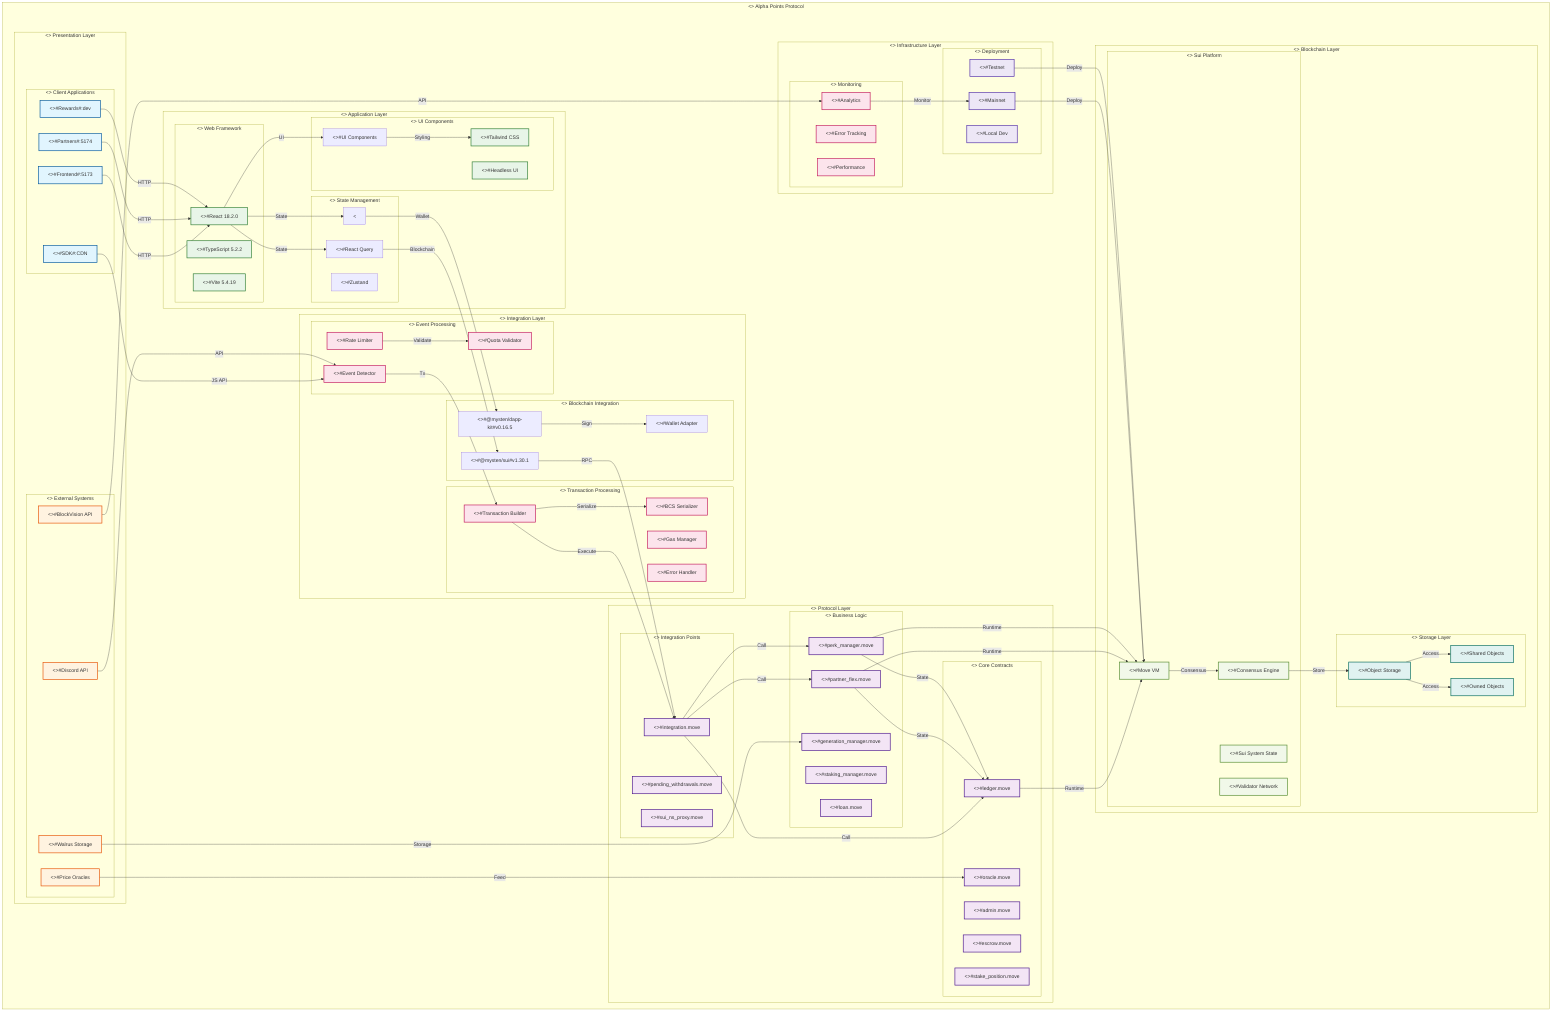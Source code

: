 graph TB
    %% UML Component Diagram - Alpha Points Protocol Architecture
    %% Following UML 2.5 Standards and Software Engineering Best Practices
    
    subgraph "<<system>> Alpha Points Protocol"
        
        subgraph "<<layer>> Presentation Layer"
            subgraph "<<subsystem>> Client Applications"
                FrontendApp["<<component>>#Frontend#:5173"]
                PartnersApp["<<component>>#Partners#:5174"]
                RewardsApp["<<component>>#Rewards#:dev"]
                SDK["<<component>>#SDK#:CDN"]
            end
            
            subgraph "<<subsystem>> External Systems"
                Discord["<<external>>#Discord API"]
                BlockVision["<<external>>#BlockVision API"]
                Oracles["<<external>>#Price Oracles"]
                Walrus["<<external>>#Walrus Storage"]
            end
        end
        
        subgraph "<<layer>> Application Layer"
            subgraph "<<subsystem>> Web Framework"
                React["<<framework>>#React 18.2.0"]
                TypeScript["<<language>>#TypeScript 5.2.2"]
                Vite["<<build>>#Vite 5.4.19"]
            end
            
            subgraph "<<subsystem>> State Management"
                ReactQuery["<<library>>#React Query"]
                Context["<<pattern>>#Context API"]
                Zustand["<<library>>#Zustand"]
            end
            
            subgraph "<<subsystem>> UI Components"
                Tailwind["<<framework>>#Tailwind CSS"]
                Headless["<<library>>#Headless UI"]
                Components["<<module>>#UI Components"]
            end
        end
        
        subgraph "<<layer>> Integration Layer"
            subgraph "<<subsystem>> Blockchain Integration"
                SuiSDK["<<library>>#@mysten/sui#v1.30.1"]
                DappKit["<<library>>#@mysten/dapp-kit#v0.16.5"]
                WalletAdapter["<<adapter>>#Wallet Adapter"]
            end
            
            subgraph "<<subsystem>> Transaction Processing"
                TxBuilder["<<service>>#Transaction Builder"]
                BCSSerializer["<<service>>#BCS Serializer"]
                GasManager["<<service>>#Gas Manager"]
                ErrorHandler["<<service>>#Error Handler"]
            end
            
            subgraph "<<subsystem>> Event Processing"
                EventDetector["<<service>>#Event Detector"]
                RateLimit["<<service>>#Rate Limiter"]
                QuotaValidator["<<service>>#Quota Validator"]
            end
        end
        
        subgraph "<<layer>> Protocol Layer"
            subgraph "<<subsystem>> Core Contracts"
                Ledger["<<contract>>#ledger.move"]
                Admin["<<contract>>#admin.move"]
                Oracle["<<contract>>#oracle.move"]
                Escrow["<<contract>>#escrow.move"]
                StakePosition["<<contract>>#stake_position.move"]
            end
            
            subgraph "<<subsystem>> Business Logic"
                PartnerFlex["<<contract>>#partner_flex.move"]
                PerkManager["<<contract>>#perk_manager.move"]
                GenerationManager["<<contract>>#generation_manager.move"]
                StakingManager["<<contract>>#staking_manager.move"]
                LoanManager["<<contract>>#loan.move"]
            end
            
            subgraph "<<subsystem>> Integration Points"
                Integration["<<contract>>#integration.move"]
                WithdrawManager["<<contract>>#pending_withdrawals.move"]
                SuiNSProxy["<<contract>>#sui_ns_proxy.move"]
            end
        end
        
        subgraph "<<layer>> Blockchain Layer"
            subgraph "<<subsystem>> Sui Platform"
                SuiSystem["<<system>>#Sui System State"]
                MoveVM["<<runtime>>#Move VM"]
                ValidatorNetwork["<<network>>#Validator Network"]
                Consensus["<<service>>#Consensus Engine"]
            end
            
            subgraph "<<subsystem>> Storage Layer"
                ObjectStore["<<storage>>#Object Storage"]
                SharedObjects["<<storage>>#Shared Objects"]
                OwnedObjects["<<storage>>#Owned Objects"]
            end
        end
        
        subgraph "<<layer>> Infrastructure Layer"
            subgraph "<<subsystem>> Deployment"
                Mainnet["<<environment>>#Mainnet"]
                Testnet["<<environment>>#Testnet"]
                LocalDev["<<environment>>#Local Dev"]
            end
            
            subgraph "<<subsystem>> Monitoring"
                Analytics["<<service>>#Analytics"]
                ErrorTracking["<<service>>#Error Tracking"]
                Performance["<<service>>#Performance"]
            end
        end
    end
    
    %% Interface Connections (UML Standard)
    FrontendApp -->|HTTP| React
    PartnersApp -->|HTTP| React
    RewardsApp -->|HTTP| React
    SDK -->|JS API| EventDetector
    
    React -->|State| ReactQuery
    React -->|State| Context
    React -->|UI| Components
    Components -->|Styling| Tailwind
    
    ReactQuery -->|Blockchain| SuiSDK
    Context -->|Wallet| DappKit
    EventDetector -->|Tx| TxBuilder
    TxBuilder -->|Serialize| BCSSerializer
    
    SuiSDK -->|RPC| Integration
    DappKit -->|Sign| WalletAdapter
    TxBuilder -->|Execute| Integration
    RateLimit -->|Validate| QuotaValidator
    
    Integration -->|Call| Ledger
    Integration -->|Call| PartnerFlex
    Integration -->|Call| PerkManager
    PartnerFlex -->|State| Ledger
    PerkManager -->|State| Ledger
    
    Ledger -->|Runtime| MoveVM
    PartnerFlex -->|Runtime| MoveVM
    PerkManager -->|Runtime| MoveVM
    MoveVM -->|Consensus| Consensus
    
    Consensus -->|Store| ObjectStore
    ObjectStore -->|Access| SharedObjects
    ObjectStore -->|Access| OwnedObjects
    
    Mainnet -->|Deploy| MoveVM
    Testnet -->|Deploy| MoveVM
    Analytics -->|Monitor| Mainnet
    
    %% External System Connections
    Discord -->|API| EventDetector
    BlockVision -->|API| Analytics
    Oracles -->|Feed| Oracle
    Walrus -->|Storage| GenerationManager
    
    %% Styling for UML Compliance
    classDef component fill:#e1f5fe,stroke:#01579b,stroke-width:2px
    classDef contract fill:#f3e5f5,stroke:#4a148c,stroke-width:2px
    classDef external fill:#fff3e0,stroke:#e65100,stroke-width:2px
    classDef framework fill:#e8f5e8,stroke:#2e7d32,stroke-width:2px
    classDef service fill:#fce4ec,stroke:#c2185b,stroke-width:2px
    classDef system fill:#f1f8e9,stroke:#558b2f,stroke-width:2px
    classDef storage fill:#e0f2f1,stroke:#00695c,stroke-width:2px
    classDef environment fill:#ede7f6,stroke:#512da8,stroke-width:2px
    
    class FrontendApp,PartnersApp,RewardsApp,SDK component
    class Ledger,Admin,Oracle,Escrow,StakePosition,PartnerFlex,PerkManager,GenerationManager,StakingManager,LoanManager,Integration,WithdrawManager,SuiNSProxy contract
    class Discord,BlockVision,Oracles,Walrus external
    class React,TypeScript,Vite,Tailwind,Headless framework
    class TxBuilder,BCSSerializer,GasManager,ErrorHandler,EventDetector,RateLimit,QuotaValidator,Analytics,ErrorTracking,Performance service
    class SuiSystem,MoveVM,ValidatorNetwork,Consensus system
    class ObjectStore,SharedObjects,OwnedObjects storage
    class Mainnet,Testnet,LocalDev environment